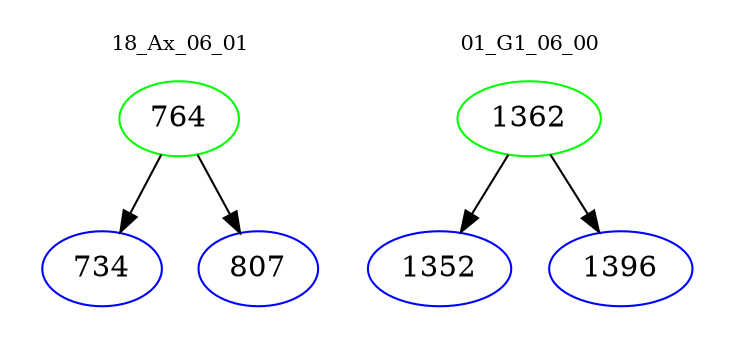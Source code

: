 digraph{
subgraph cluster_0 {
color = white
label = "18_Ax_06_01";
fontsize=10;
T0_764 [label="764", color="green"]
T0_764 -> T0_734 [color="black"]
T0_734 [label="734", color="blue"]
T0_764 -> T0_807 [color="black"]
T0_807 [label="807", color="blue"]
}
subgraph cluster_1 {
color = white
label = "01_G1_06_00";
fontsize=10;
T1_1362 [label="1362", color="green"]
T1_1362 -> T1_1352 [color="black"]
T1_1352 [label="1352", color="blue"]
T1_1362 -> T1_1396 [color="black"]
T1_1396 [label="1396", color="blue"]
}
}
